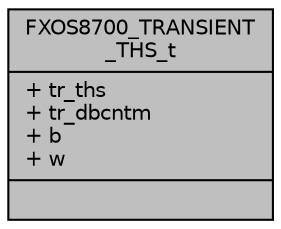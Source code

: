 digraph "FXOS8700_TRANSIENT_THS_t"
{
  edge [fontname="Helvetica",fontsize="10",labelfontname="Helvetica",labelfontsize="10"];
  node [fontname="Helvetica",fontsize="10",shape=record];
  Node1 [label="{FXOS8700_TRANSIENT\l_THS_t\n|+ tr_ths\l+ tr_dbcntm\l+ b\l+ w\l|}",height=0.2,width=0.4,color="black", fillcolor="grey75", style="filled", fontcolor="black"];
}
